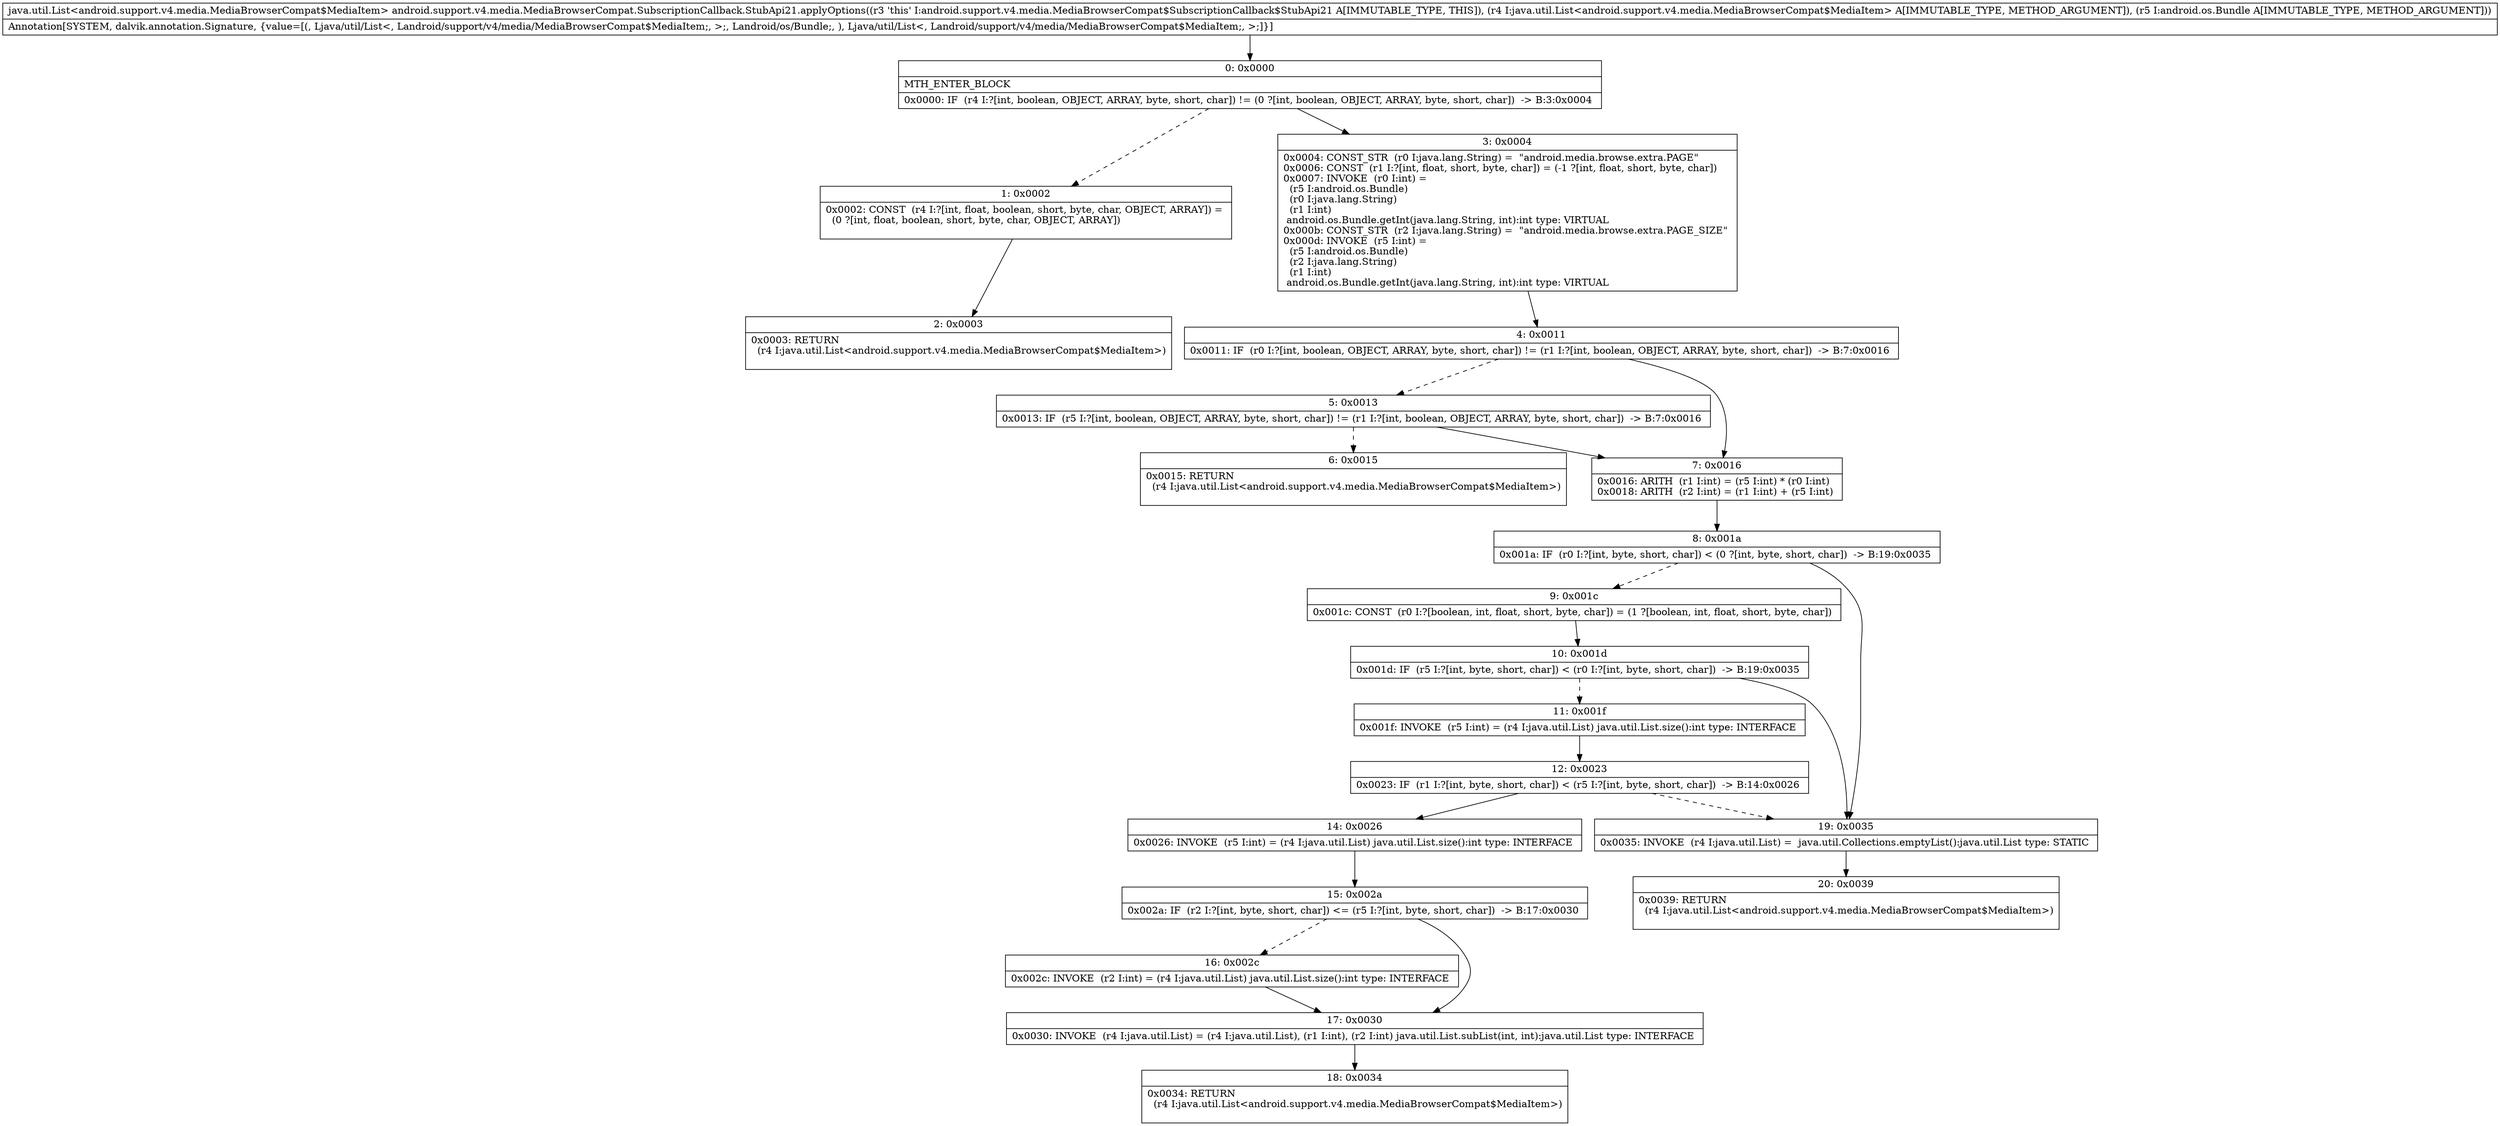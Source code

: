 digraph "CFG forandroid.support.v4.media.MediaBrowserCompat.SubscriptionCallback.StubApi21.applyOptions(Ljava\/util\/List;Landroid\/os\/Bundle;)Ljava\/util\/List;" {
Node_0 [shape=record,label="{0\:\ 0x0000|MTH_ENTER_BLOCK\l|0x0000: IF  (r4 I:?[int, boolean, OBJECT, ARRAY, byte, short, char]) != (0 ?[int, boolean, OBJECT, ARRAY, byte, short, char])  \-\> B:3:0x0004 \l}"];
Node_1 [shape=record,label="{1\:\ 0x0002|0x0002: CONST  (r4 I:?[int, float, boolean, short, byte, char, OBJECT, ARRAY]) = \l  (0 ?[int, float, boolean, short, byte, char, OBJECT, ARRAY])\l \l}"];
Node_2 [shape=record,label="{2\:\ 0x0003|0x0003: RETURN  \l  (r4 I:java.util.List\<android.support.v4.media.MediaBrowserCompat$MediaItem\>)\l \l}"];
Node_3 [shape=record,label="{3\:\ 0x0004|0x0004: CONST_STR  (r0 I:java.lang.String) =  \"android.media.browse.extra.PAGE\" \l0x0006: CONST  (r1 I:?[int, float, short, byte, char]) = (\-1 ?[int, float, short, byte, char]) \l0x0007: INVOKE  (r0 I:int) = \l  (r5 I:android.os.Bundle)\l  (r0 I:java.lang.String)\l  (r1 I:int)\l android.os.Bundle.getInt(java.lang.String, int):int type: VIRTUAL \l0x000b: CONST_STR  (r2 I:java.lang.String) =  \"android.media.browse.extra.PAGE_SIZE\" \l0x000d: INVOKE  (r5 I:int) = \l  (r5 I:android.os.Bundle)\l  (r2 I:java.lang.String)\l  (r1 I:int)\l android.os.Bundle.getInt(java.lang.String, int):int type: VIRTUAL \l}"];
Node_4 [shape=record,label="{4\:\ 0x0011|0x0011: IF  (r0 I:?[int, boolean, OBJECT, ARRAY, byte, short, char]) != (r1 I:?[int, boolean, OBJECT, ARRAY, byte, short, char])  \-\> B:7:0x0016 \l}"];
Node_5 [shape=record,label="{5\:\ 0x0013|0x0013: IF  (r5 I:?[int, boolean, OBJECT, ARRAY, byte, short, char]) != (r1 I:?[int, boolean, OBJECT, ARRAY, byte, short, char])  \-\> B:7:0x0016 \l}"];
Node_6 [shape=record,label="{6\:\ 0x0015|0x0015: RETURN  \l  (r4 I:java.util.List\<android.support.v4.media.MediaBrowserCompat$MediaItem\>)\l \l}"];
Node_7 [shape=record,label="{7\:\ 0x0016|0x0016: ARITH  (r1 I:int) = (r5 I:int) * (r0 I:int) \l0x0018: ARITH  (r2 I:int) = (r1 I:int) + (r5 I:int) \l}"];
Node_8 [shape=record,label="{8\:\ 0x001a|0x001a: IF  (r0 I:?[int, byte, short, char]) \< (0 ?[int, byte, short, char])  \-\> B:19:0x0035 \l}"];
Node_9 [shape=record,label="{9\:\ 0x001c|0x001c: CONST  (r0 I:?[boolean, int, float, short, byte, char]) = (1 ?[boolean, int, float, short, byte, char]) \l}"];
Node_10 [shape=record,label="{10\:\ 0x001d|0x001d: IF  (r5 I:?[int, byte, short, char]) \< (r0 I:?[int, byte, short, char])  \-\> B:19:0x0035 \l}"];
Node_11 [shape=record,label="{11\:\ 0x001f|0x001f: INVOKE  (r5 I:int) = (r4 I:java.util.List) java.util.List.size():int type: INTERFACE \l}"];
Node_12 [shape=record,label="{12\:\ 0x0023|0x0023: IF  (r1 I:?[int, byte, short, char]) \< (r5 I:?[int, byte, short, char])  \-\> B:14:0x0026 \l}"];
Node_14 [shape=record,label="{14\:\ 0x0026|0x0026: INVOKE  (r5 I:int) = (r4 I:java.util.List) java.util.List.size():int type: INTERFACE \l}"];
Node_15 [shape=record,label="{15\:\ 0x002a|0x002a: IF  (r2 I:?[int, byte, short, char]) \<= (r5 I:?[int, byte, short, char])  \-\> B:17:0x0030 \l}"];
Node_16 [shape=record,label="{16\:\ 0x002c|0x002c: INVOKE  (r2 I:int) = (r4 I:java.util.List) java.util.List.size():int type: INTERFACE \l}"];
Node_17 [shape=record,label="{17\:\ 0x0030|0x0030: INVOKE  (r4 I:java.util.List) = (r4 I:java.util.List), (r1 I:int), (r2 I:int) java.util.List.subList(int, int):java.util.List type: INTERFACE \l}"];
Node_18 [shape=record,label="{18\:\ 0x0034|0x0034: RETURN  \l  (r4 I:java.util.List\<android.support.v4.media.MediaBrowserCompat$MediaItem\>)\l \l}"];
Node_19 [shape=record,label="{19\:\ 0x0035|0x0035: INVOKE  (r4 I:java.util.List) =  java.util.Collections.emptyList():java.util.List type: STATIC \l}"];
Node_20 [shape=record,label="{20\:\ 0x0039|0x0039: RETURN  \l  (r4 I:java.util.List\<android.support.v4.media.MediaBrowserCompat$MediaItem\>)\l \l}"];
MethodNode[shape=record,label="{java.util.List\<android.support.v4.media.MediaBrowserCompat$MediaItem\> android.support.v4.media.MediaBrowserCompat.SubscriptionCallback.StubApi21.applyOptions((r3 'this' I:android.support.v4.media.MediaBrowserCompat$SubscriptionCallback$StubApi21 A[IMMUTABLE_TYPE, THIS]), (r4 I:java.util.List\<android.support.v4.media.MediaBrowserCompat$MediaItem\> A[IMMUTABLE_TYPE, METHOD_ARGUMENT]), (r5 I:android.os.Bundle A[IMMUTABLE_TYPE, METHOD_ARGUMENT]))  | Annotation[SYSTEM, dalvik.annotation.Signature, \{value=[(, Ljava\/util\/List\<, Landroid\/support\/v4\/media\/MediaBrowserCompat$MediaItem;, \>;, Landroid\/os\/Bundle;, ), Ljava\/util\/List\<, Landroid\/support\/v4\/media\/MediaBrowserCompat$MediaItem;, \>;]\}]\l}"];
MethodNode -> Node_0;
Node_0 -> Node_1[style=dashed];
Node_0 -> Node_3;
Node_1 -> Node_2;
Node_3 -> Node_4;
Node_4 -> Node_5[style=dashed];
Node_4 -> Node_7;
Node_5 -> Node_6[style=dashed];
Node_5 -> Node_7;
Node_7 -> Node_8;
Node_8 -> Node_9[style=dashed];
Node_8 -> Node_19;
Node_9 -> Node_10;
Node_10 -> Node_11[style=dashed];
Node_10 -> Node_19;
Node_11 -> Node_12;
Node_12 -> Node_14;
Node_12 -> Node_19[style=dashed];
Node_14 -> Node_15;
Node_15 -> Node_16[style=dashed];
Node_15 -> Node_17;
Node_16 -> Node_17;
Node_17 -> Node_18;
Node_19 -> Node_20;
}

